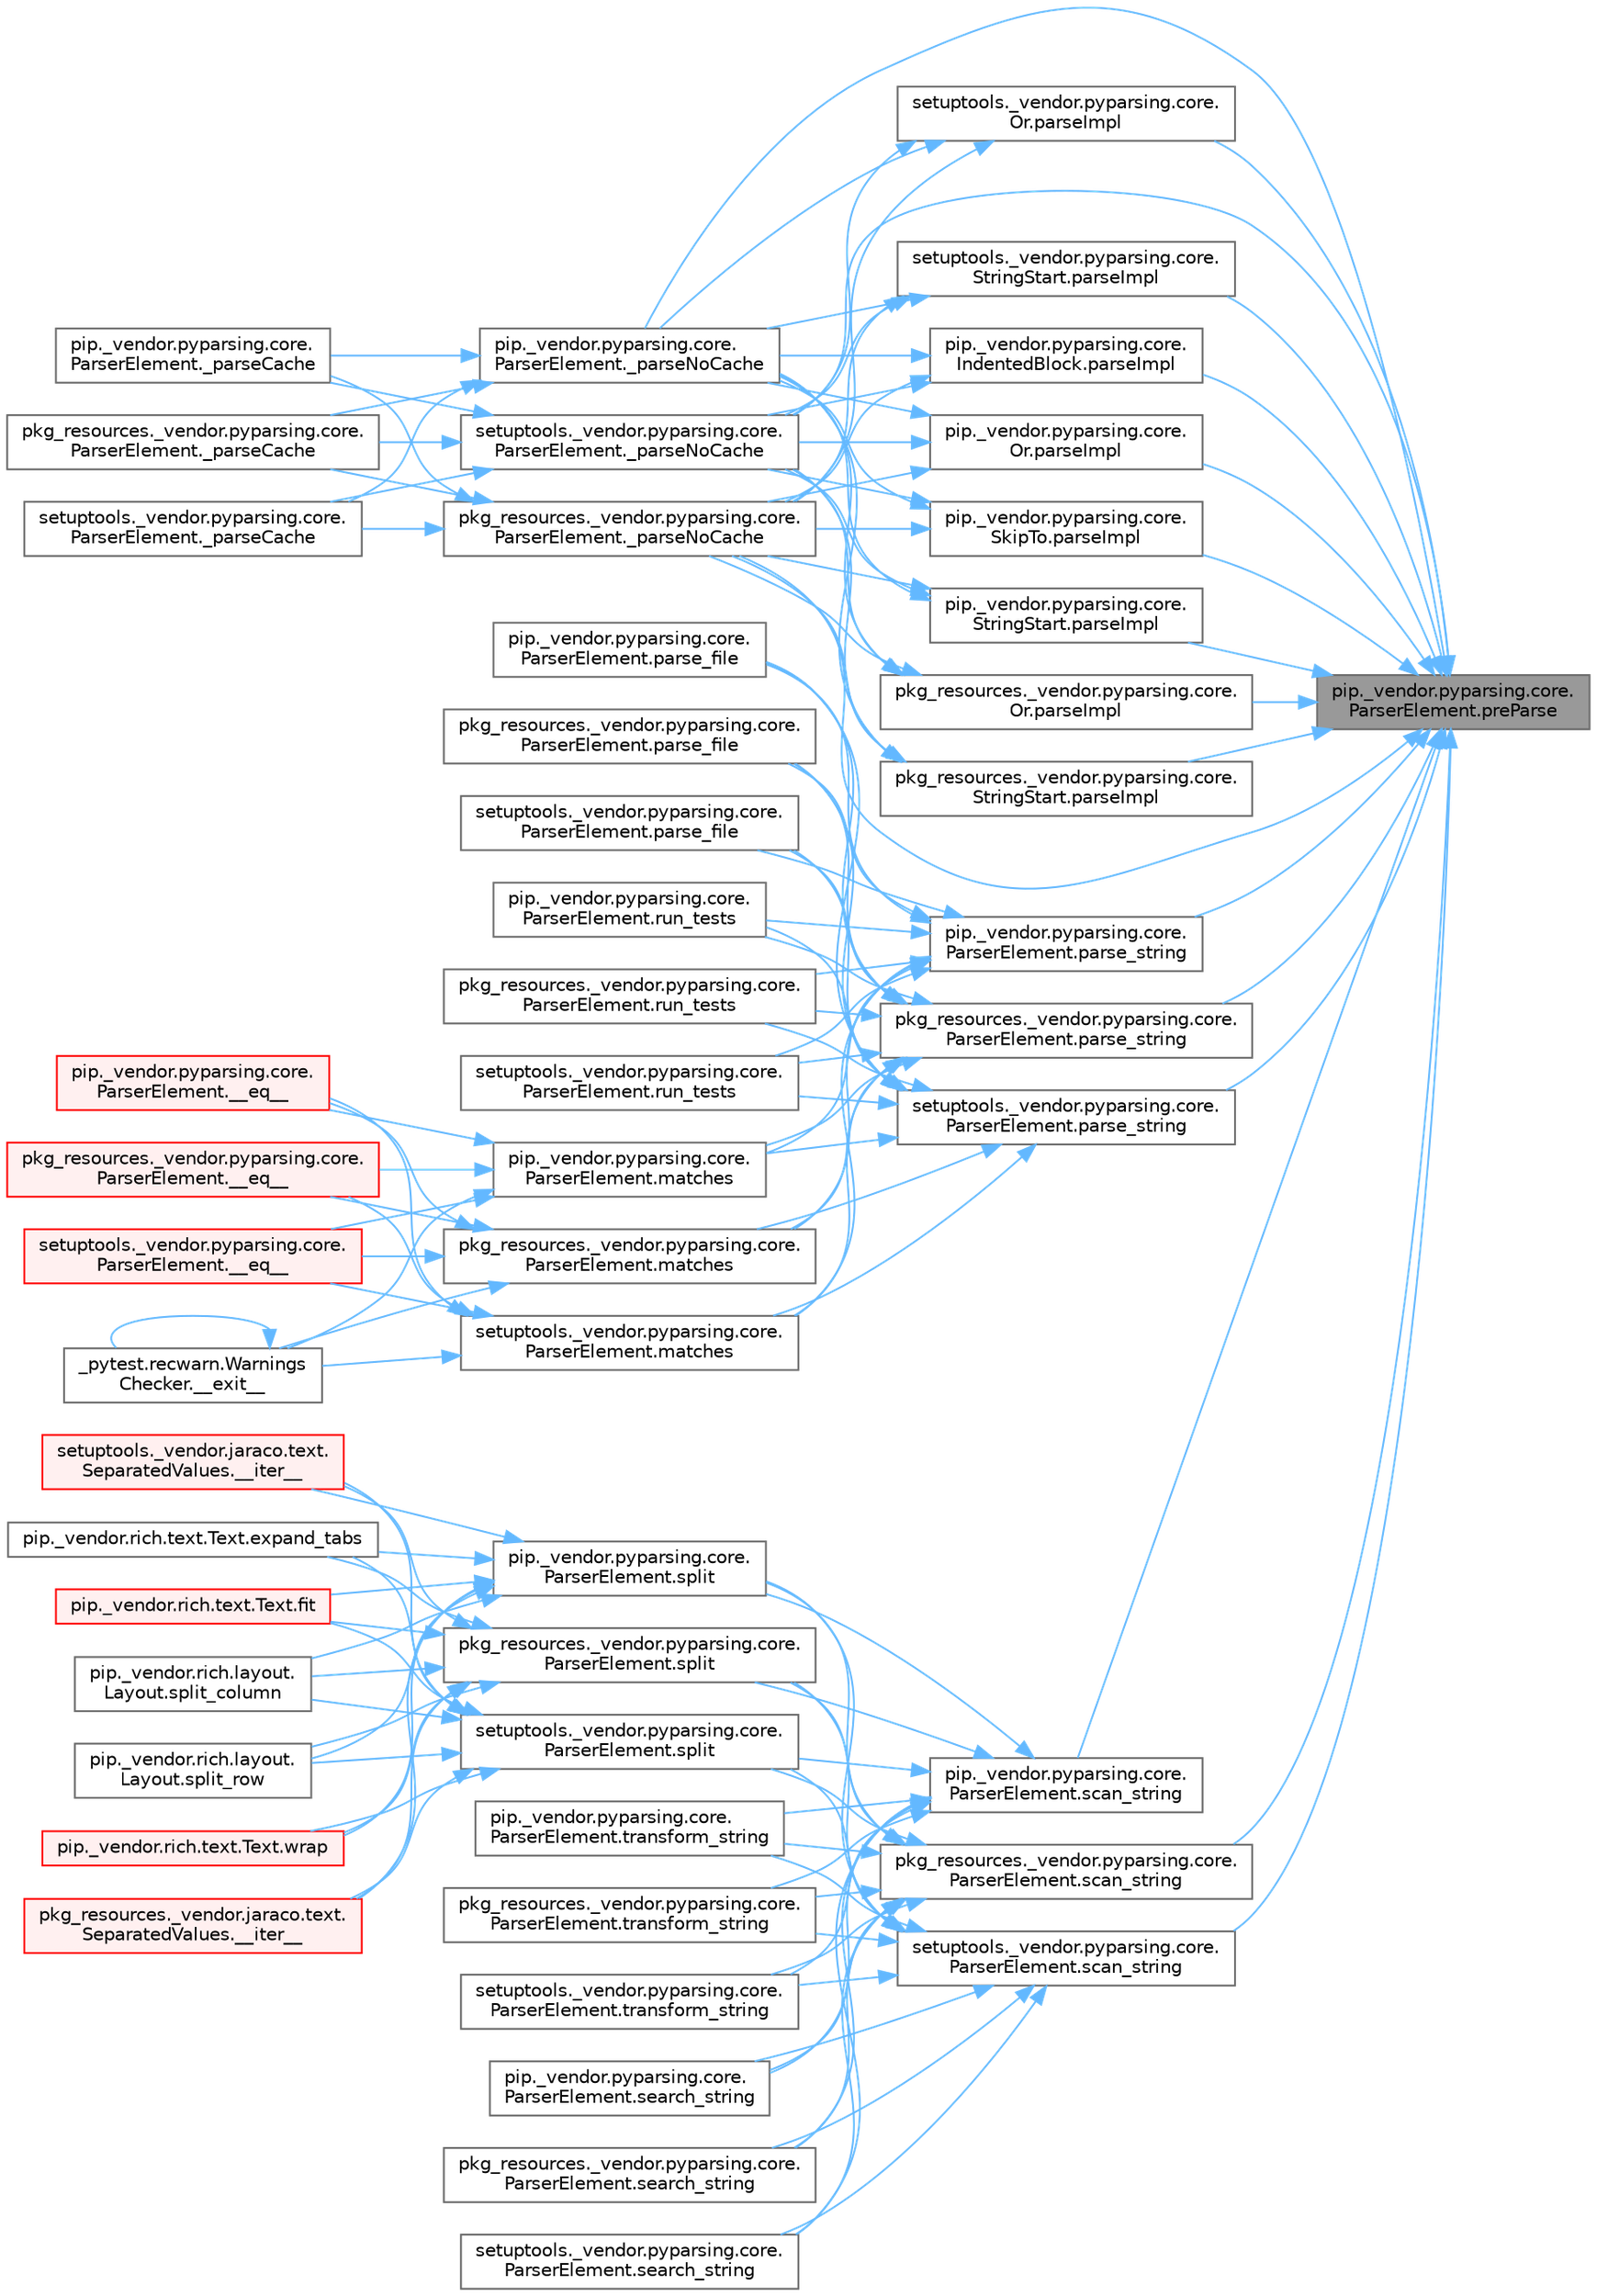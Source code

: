 digraph "pip._vendor.pyparsing.core.ParserElement.preParse"
{
 // LATEX_PDF_SIZE
  bgcolor="transparent";
  edge [fontname=Helvetica,fontsize=10,labelfontname=Helvetica,labelfontsize=10];
  node [fontname=Helvetica,fontsize=10,shape=box,height=0.2,width=0.4];
  rankdir="RL";
  Node1 [id="Node000001",label="pip._vendor.pyparsing.core.\lParserElement.preParse",height=0.2,width=0.4,color="gray40", fillcolor="grey60", style="filled", fontcolor="black",tooltip=" "];
  Node1 -> Node2 [id="edge1_Node000001_Node000002",dir="back",color="steelblue1",style="solid",tooltip=" "];
  Node2 [id="Node000002",label="pip._vendor.pyparsing.core.\lParserElement._parseNoCache",height=0.2,width=0.4,color="grey40", fillcolor="white", style="filled",URL="$classpip_1_1__vendor_1_1pyparsing_1_1core_1_1_parser_element.html#af319bff1f8ae463c29689bc902788e50",tooltip=" "];
  Node2 -> Node3 [id="edge2_Node000002_Node000003",dir="back",color="steelblue1",style="solid",tooltip=" "];
  Node3 [id="Node000003",label="pip._vendor.pyparsing.core.\lParserElement._parseCache",height=0.2,width=0.4,color="grey40", fillcolor="white", style="filled",URL="$classpip_1_1__vendor_1_1pyparsing_1_1core_1_1_parser_element.html#a5614d581e42d84b716b0dcab98157c88",tooltip=" "];
  Node2 -> Node4 [id="edge3_Node000002_Node000004",dir="back",color="steelblue1",style="solid",tooltip=" "];
  Node4 [id="Node000004",label="pkg_resources._vendor.pyparsing.core.\lParserElement._parseCache",height=0.2,width=0.4,color="grey40", fillcolor="white", style="filled",URL="$classpkg__resources_1_1__vendor_1_1pyparsing_1_1core_1_1_parser_element.html#a1a69c7785a92769109263bd940ab37ae",tooltip=" "];
  Node2 -> Node5 [id="edge4_Node000002_Node000005",dir="back",color="steelblue1",style="solid",tooltip=" "];
  Node5 [id="Node000005",label="setuptools._vendor.pyparsing.core.\lParserElement._parseCache",height=0.2,width=0.4,color="grey40", fillcolor="white", style="filled",URL="$classsetuptools_1_1__vendor_1_1pyparsing_1_1core_1_1_parser_element.html#aad2d74190c4edf9d86294fe1907cffba",tooltip=" "];
  Node1 -> Node6 [id="edge5_Node000001_Node000006",dir="back",color="steelblue1",style="solid",tooltip=" "];
  Node6 [id="Node000006",label="pkg_resources._vendor.pyparsing.core.\lParserElement._parseNoCache",height=0.2,width=0.4,color="grey40", fillcolor="white", style="filled",URL="$classpkg__resources_1_1__vendor_1_1pyparsing_1_1core_1_1_parser_element.html#ae74acbecf9daa6eccbb3c02112745915",tooltip=" "];
  Node6 -> Node3 [id="edge6_Node000006_Node000003",dir="back",color="steelblue1",style="solid",tooltip=" "];
  Node6 -> Node4 [id="edge7_Node000006_Node000004",dir="back",color="steelblue1",style="solid",tooltip=" "];
  Node6 -> Node5 [id="edge8_Node000006_Node000005",dir="back",color="steelblue1",style="solid",tooltip=" "];
  Node1 -> Node7 [id="edge9_Node000001_Node000007",dir="back",color="steelblue1",style="solid",tooltip=" "];
  Node7 [id="Node000007",label="setuptools._vendor.pyparsing.core.\lParserElement._parseNoCache",height=0.2,width=0.4,color="grey40", fillcolor="white", style="filled",URL="$classsetuptools_1_1__vendor_1_1pyparsing_1_1core_1_1_parser_element.html#ac87deeca77414208ea7ac3e6f23accc5",tooltip=" "];
  Node7 -> Node3 [id="edge10_Node000007_Node000003",dir="back",color="steelblue1",style="solid",tooltip=" "];
  Node7 -> Node4 [id="edge11_Node000007_Node000004",dir="back",color="steelblue1",style="solid",tooltip=" "];
  Node7 -> Node5 [id="edge12_Node000007_Node000005",dir="back",color="steelblue1",style="solid",tooltip=" "];
  Node1 -> Node8 [id="edge13_Node000001_Node000008",dir="back",color="steelblue1",style="solid",tooltip=" "];
  Node8 [id="Node000008",label="pip._vendor.pyparsing.core.\lParserElement.parse_string",height=0.2,width=0.4,color="grey40", fillcolor="white", style="filled",URL="$classpip_1_1__vendor_1_1pyparsing_1_1core_1_1_parser_element.html#ac17206f98799aeb9149ef0873423fb3d",tooltip=" "];
  Node8 -> Node9 [id="edge14_Node000008_Node000009",dir="back",color="steelblue1",style="solid",tooltip=" "];
  Node9 [id="Node000009",label="pip._vendor.pyparsing.core.\lParserElement.matches",height=0.2,width=0.4,color="grey40", fillcolor="white", style="filled",URL="$classpip_1_1__vendor_1_1pyparsing_1_1core_1_1_parser_element.html#a506dbc15b395eb36dc4f6cbc0fdf143a",tooltip=" "];
  Node9 -> Node10 [id="edge15_Node000009_Node000010",dir="back",color="steelblue1",style="solid",tooltip=" "];
  Node10 [id="Node000010",label="pip._vendor.pyparsing.core.\lParserElement.__eq__",height=0.2,width=0.4,color="red", fillcolor="#FFF0F0", style="filled",URL="$classpip_1_1__vendor_1_1pyparsing_1_1core_1_1_parser_element.html#a56ccd877aaaa23f3bf1adb7bcc0b46ec",tooltip=" "];
  Node9 -> Node19 [id="edge16_Node000009_Node000019",dir="back",color="steelblue1",style="solid",tooltip=" "];
  Node19 [id="Node000019",label="pkg_resources._vendor.pyparsing.core.\lParserElement.__eq__",height=0.2,width=0.4,color="red", fillcolor="#FFF0F0", style="filled",URL="$classpkg__resources_1_1__vendor_1_1pyparsing_1_1core_1_1_parser_element.html#a7a018d9eabb371a3a8cbeff784e873eb",tooltip=" "];
  Node9 -> Node20 [id="edge17_Node000009_Node000020",dir="back",color="steelblue1",style="solid",tooltip=" "];
  Node20 [id="Node000020",label="setuptools._vendor.pyparsing.core.\lParserElement.__eq__",height=0.2,width=0.4,color="red", fillcolor="#FFF0F0", style="filled",URL="$classsetuptools_1_1__vendor_1_1pyparsing_1_1core_1_1_parser_element.html#a2fba49725ed4d403a97bf0955a516d7a",tooltip=" "];
  Node9 -> Node21 [id="edge18_Node000009_Node000021",dir="back",color="steelblue1",style="solid",tooltip=" "];
  Node21 [id="Node000021",label="_pytest.recwarn.Warnings\lChecker.__exit__",height=0.2,width=0.4,color="grey40", fillcolor="white", style="filled",URL="$class__pytest_1_1recwarn_1_1_warnings_checker.html#adbd5f497538ea80f1d35b87e75c055a8",tooltip=" "];
  Node21 -> Node21 [id="edge19_Node000021_Node000021",dir="back",color="steelblue1",style="solid",tooltip=" "];
  Node8 -> Node22 [id="edge20_Node000008_Node000022",dir="back",color="steelblue1",style="solid",tooltip=" "];
  Node22 [id="Node000022",label="pkg_resources._vendor.pyparsing.core.\lParserElement.matches",height=0.2,width=0.4,color="grey40", fillcolor="white", style="filled",URL="$classpkg__resources_1_1__vendor_1_1pyparsing_1_1core_1_1_parser_element.html#a83b843cc10043a223825a7b6ee2bf3ed",tooltip=" "];
  Node22 -> Node10 [id="edge21_Node000022_Node000010",dir="back",color="steelblue1",style="solid",tooltip=" "];
  Node22 -> Node19 [id="edge22_Node000022_Node000019",dir="back",color="steelblue1",style="solid",tooltip=" "];
  Node22 -> Node20 [id="edge23_Node000022_Node000020",dir="back",color="steelblue1",style="solid",tooltip=" "];
  Node22 -> Node21 [id="edge24_Node000022_Node000021",dir="back",color="steelblue1",style="solid",tooltip=" "];
  Node8 -> Node23 [id="edge25_Node000008_Node000023",dir="back",color="steelblue1",style="solid",tooltip=" "];
  Node23 [id="Node000023",label="setuptools._vendor.pyparsing.core.\lParserElement.matches",height=0.2,width=0.4,color="grey40", fillcolor="white", style="filled",URL="$classsetuptools_1_1__vendor_1_1pyparsing_1_1core_1_1_parser_element.html#a340c5dbbc0054029fa245e398f694e14",tooltip=" "];
  Node23 -> Node10 [id="edge26_Node000023_Node000010",dir="back",color="steelblue1",style="solid",tooltip=" "];
  Node23 -> Node19 [id="edge27_Node000023_Node000019",dir="back",color="steelblue1",style="solid",tooltip=" "];
  Node23 -> Node20 [id="edge28_Node000023_Node000020",dir="back",color="steelblue1",style="solid",tooltip=" "];
  Node23 -> Node21 [id="edge29_Node000023_Node000021",dir="back",color="steelblue1",style="solid",tooltip=" "];
  Node8 -> Node24 [id="edge30_Node000008_Node000024",dir="back",color="steelblue1",style="solid",tooltip=" "];
  Node24 [id="Node000024",label="pip._vendor.pyparsing.core.\lParserElement.parse_file",height=0.2,width=0.4,color="grey40", fillcolor="white", style="filled",URL="$classpip_1_1__vendor_1_1pyparsing_1_1core_1_1_parser_element.html#a161e1fa167881e4e3fa9f26155612ed1",tooltip=" "];
  Node8 -> Node25 [id="edge31_Node000008_Node000025",dir="back",color="steelblue1",style="solid",tooltip=" "];
  Node25 [id="Node000025",label="pkg_resources._vendor.pyparsing.core.\lParserElement.parse_file",height=0.2,width=0.4,color="grey40", fillcolor="white", style="filled",URL="$classpkg__resources_1_1__vendor_1_1pyparsing_1_1core_1_1_parser_element.html#a4b7f81ada4824fcac02e6fae60e97154",tooltip=" "];
  Node8 -> Node26 [id="edge32_Node000008_Node000026",dir="back",color="steelblue1",style="solid",tooltip=" "];
  Node26 [id="Node000026",label="setuptools._vendor.pyparsing.core.\lParserElement.parse_file",height=0.2,width=0.4,color="grey40", fillcolor="white", style="filled",URL="$classsetuptools_1_1__vendor_1_1pyparsing_1_1core_1_1_parser_element.html#a8f9b8fccb7fc5a55bc10cb3ab46cf419",tooltip=" "];
  Node8 -> Node27 [id="edge33_Node000008_Node000027",dir="back",color="steelblue1",style="solid",tooltip=" "];
  Node27 [id="Node000027",label="pip._vendor.pyparsing.core.\lParserElement.run_tests",height=0.2,width=0.4,color="grey40", fillcolor="white", style="filled",URL="$classpip_1_1__vendor_1_1pyparsing_1_1core_1_1_parser_element.html#a35107e02c57a82575247354b2ffe5d63",tooltip=" "];
  Node8 -> Node28 [id="edge34_Node000008_Node000028",dir="back",color="steelblue1",style="solid",tooltip=" "];
  Node28 [id="Node000028",label="pkg_resources._vendor.pyparsing.core.\lParserElement.run_tests",height=0.2,width=0.4,color="grey40", fillcolor="white", style="filled",URL="$classpkg__resources_1_1__vendor_1_1pyparsing_1_1core_1_1_parser_element.html#a10e2c2c94b6bedd4a9bac706beb1f8e4",tooltip=" "];
  Node8 -> Node29 [id="edge35_Node000008_Node000029",dir="back",color="steelblue1",style="solid",tooltip=" "];
  Node29 [id="Node000029",label="setuptools._vendor.pyparsing.core.\lParserElement.run_tests",height=0.2,width=0.4,color="grey40", fillcolor="white", style="filled",URL="$classsetuptools_1_1__vendor_1_1pyparsing_1_1core_1_1_parser_element.html#a67d4875fb1c02837aae5bb1e763532ba",tooltip=" "];
  Node1 -> Node30 [id="edge36_Node000001_Node000030",dir="back",color="steelblue1",style="solid",tooltip=" "];
  Node30 [id="Node000030",label="pkg_resources._vendor.pyparsing.core.\lParserElement.parse_string",height=0.2,width=0.4,color="grey40", fillcolor="white", style="filled",URL="$classpkg__resources_1_1__vendor_1_1pyparsing_1_1core_1_1_parser_element.html#a8c3e947b9af4425a1b7f4c8db034a549",tooltip=" "];
  Node30 -> Node9 [id="edge37_Node000030_Node000009",dir="back",color="steelblue1",style="solid",tooltip=" "];
  Node30 -> Node22 [id="edge38_Node000030_Node000022",dir="back",color="steelblue1",style="solid",tooltip=" "];
  Node30 -> Node23 [id="edge39_Node000030_Node000023",dir="back",color="steelblue1",style="solid",tooltip=" "];
  Node30 -> Node24 [id="edge40_Node000030_Node000024",dir="back",color="steelblue1",style="solid",tooltip=" "];
  Node30 -> Node25 [id="edge41_Node000030_Node000025",dir="back",color="steelblue1",style="solid",tooltip=" "];
  Node30 -> Node26 [id="edge42_Node000030_Node000026",dir="back",color="steelblue1",style="solid",tooltip=" "];
  Node30 -> Node27 [id="edge43_Node000030_Node000027",dir="back",color="steelblue1",style="solid",tooltip=" "];
  Node30 -> Node28 [id="edge44_Node000030_Node000028",dir="back",color="steelblue1",style="solid",tooltip=" "];
  Node30 -> Node29 [id="edge45_Node000030_Node000029",dir="back",color="steelblue1",style="solid",tooltip=" "];
  Node1 -> Node31 [id="edge46_Node000001_Node000031",dir="back",color="steelblue1",style="solid",tooltip=" "];
  Node31 [id="Node000031",label="setuptools._vendor.pyparsing.core.\lParserElement.parse_string",height=0.2,width=0.4,color="grey40", fillcolor="white", style="filled",URL="$classsetuptools_1_1__vendor_1_1pyparsing_1_1core_1_1_parser_element.html#a4bceb4c6190dd0bd2ea4c6ef9e8fe6f9",tooltip=" "];
  Node31 -> Node9 [id="edge47_Node000031_Node000009",dir="back",color="steelblue1",style="solid",tooltip=" "];
  Node31 -> Node22 [id="edge48_Node000031_Node000022",dir="back",color="steelblue1",style="solid",tooltip=" "];
  Node31 -> Node23 [id="edge49_Node000031_Node000023",dir="back",color="steelblue1",style="solid",tooltip=" "];
  Node31 -> Node24 [id="edge50_Node000031_Node000024",dir="back",color="steelblue1",style="solid",tooltip=" "];
  Node31 -> Node25 [id="edge51_Node000031_Node000025",dir="back",color="steelblue1",style="solid",tooltip=" "];
  Node31 -> Node26 [id="edge52_Node000031_Node000026",dir="back",color="steelblue1",style="solid",tooltip=" "];
  Node31 -> Node27 [id="edge53_Node000031_Node000027",dir="back",color="steelblue1",style="solid",tooltip=" "];
  Node31 -> Node28 [id="edge54_Node000031_Node000028",dir="back",color="steelblue1",style="solid",tooltip=" "];
  Node31 -> Node29 [id="edge55_Node000031_Node000029",dir="back",color="steelblue1",style="solid",tooltip=" "];
  Node1 -> Node32 [id="edge56_Node000001_Node000032",dir="back",color="steelblue1",style="solid",tooltip=" "];
  Node32 [id="Node000032",label="pip._vendor.pyparsing.core.\lIndentedBlock.parseImpl",height=0.2,width=0.4,color="grey40", fillcolor="white", style="filled",URL="$classpip_1_1__vendor_1_1pyparsing_1_1core_1_1_indented_block.html#a614f358d7124fbd85f4750694b700605",tooltip=" "];
  Node32 -> Node2 [id="edge57_Node000032_Node000002",dir="back",color="steelblue1",style="solid",tooltip=" "];
  Node32 -> Node6 [id="edge58_Node000032_Node000006",dir="back",color="steelblue1",style="solid",tooltip=" "];
  Node32 -> Node7 [id="edge59_Node000032_Node000007",dir="back",color="steelblue1",style="solid",tooltip=" "];
  Node1 -> Node33 [id="edge60_Node000001_Node000033",dir="back",color="steelblue1",style="solid",tooltip=" "];
  Node33 [id="Node000033",label="pip._vendor.pyparsing.core.\lOr.parseImpl",height=0.2,width=0.4,color="grey40", fillcolor="white", style="filled",URL="$classpip_1_1__vendor_1_1pyparsing_1_1core_1_1_or.html#aa87fa541bf2e82791e105dbf64c79958",tooltip=" "];
  Node33 -> Node2 [id="edge61_Node000033_Node000002",dir="back",color="steelblue1",style="solid",tooltip=" "];
  Node33 -> Node6 [id="edge62_Node000033_Node000006",dir="back",color="steelblue1",style="solid",tooltip=" "];
  Node33 -> Node7 [id="edge63_Node000033_Node000007",dir="back",color="steelblue1",style="solid",tooltip=" "];
  Node1 -> Node34 [id="edge64_Node000001_Node000034",dir="back",color="steelblue1",style="solid",tooltip=" "];
  Node34 [id="Node000034",label="pip._vendor.pyparsing.core.\lSkipTo.parseImpl",height=0.2,width=0.4,color="grey40", fillcolor="white", style="filled",URL="$classpip_1_1__vendor_1_1pyparsing_1_1core_1_1_skip_to.html#affdf1659343a347cd9853247ed2cfc37",tooltip=" "];
  Node34 -> Node2 [id="edge65_Node000034_Node000002",dir="back",color="steelblue1",style="solid",tooltip=" "];
  Node34 -> Node6 [id="edge66_Node000034_Node000006",dir="back",color="steelblue1",style="solid",tooltip=" "];
  Node34 -> Node7 [id="edge67_Node000034_Node000007",dir="back",color="steelblue1",style="solid",tooltip=" "];
  Node1 -> Node35 [id="edge68_Node000001_Node000035",dir="back",color="steelblue1",style="solid",tooltip=" "];
  Node35 [id="Node000035",label="pip._vendor.pyparsing.core.\lStringStart.parseImpl",height=0.2,width=0.4,color="grey40", fillcolor="white", style="filled",URL="$classpip_1_1__vendor_1_1pyparsing_1_1core_1_1_string_start.html#ade7d9a10260522396b9756347737ec21",tooltip=" "];
  Node35 -> Node2 [id="edge69_Node000035_Node000002",dir="back",color="steelblue1",style="solid",tooltip=" "];
  Node35 -> Node6 [id="edge70_Node000035_Node000006",dir="back",color="steelblue1",style="solid",tooltip=" "];
  Node35 -> Node7 [id="edge71_Node000035_Node000007",dir="back",color="steelblue1",style="solid",tooltip=" "];
  Node1 -> Node36 [id="edge72_Node000001_Node000036",dir="back",color="steelblue1",style="solid",tooltip=" "];
  Node36 [id="Node000036",label="pkg_resources._vendor.pyparsing.core.\lOr.parseImpl",height=0.2,width=0.4,color="grey40", fillcolor="white", style="filled",URL="$classpkg__resources_1_1__vendor_1_1pyparsing_1_1core_1_1_or.html#ac0f75d008ee21a51ac9335d208258709",tooltip=" "];
  Node36 -> Node2 [id="edge73_Node000036_Node000002",dir="back",color="steelblue1",style="solid",tooltip=" "];
  Node36 -> Node6 [id="edge74_Node000036_Node000006",dir="back",color="steelblue1",style="solid",tooltip=" "];
  Node36 -> Node7 [id="edge75_Node000036_Node000007",dir="back",color="steelblue1",style="solid",tooltip=" "];
  Node1 -> Node37 [id="edge76_Node000001_Node000037",dir="back",color="steelblue1",style="solid",tooltip=" "];
  Node37 [id="Node000037",label="pkg_resources._vendor.pyparsing.core.\lStringStart.parseImpl",height=0.2,width=0.4,color="grey40", fillcolor="white", style="filled",URL="$classpkg__resources_1_1__vendor_1_1pyparsing_1_1core_1_1_string_start.html#a1a21abfeee7fd1a296470cf986211dfb",tooltip=" "];
  Node37 -> Node2 [id="edge77_Node000037_Node000002",dir="back",color="steelblue1",style="solid",tooltip=" "];
  Node37 -> Node6 [id="edge78_Node000037_Node000006",dir="back",color="steelblue1",style="solid",tooltip=" "];
  Node37 -> Node7 [id="edge79_Node000037_Node000007",dir="back",color="steelblue1",style="solid",tooltip=" "];
  Node1 -> Node38 [id="edge80_Node000001_Node000038",dir="back",color="steelblue1",style="solid",tooltip=" "];
  Node38 [id="Node000038",label="setuptools._vendor.pyparsing.core.\lOr.parseImpl",height=0.2,width=0.4,color="grey40", fillcolor="white", style="filled",URL="$classsetuptools_1_1__vendor_1_1pyparsing_1_1core_1_1_or.html#a1048310b5490fae52af640ad0c0e8713",tooltip=" "];
  Node38 -> Node2 [id="edge81_Node000038_Node000002",dir="back",color="steelblue1",style="solid",tooltip=" "];
  Node38 -> Node6 [id="edge82_Node000038_Node000006",dir="back",color="steelblue1",style="solid",tooltip=" "];
  Node38 -> Node7 [id="edge83_Node000038_Node000007",dir="back",color="steelblue1",style="solid",tooltip=" "];
  Node1 -> Node39 [id="edge84_Node000001_Node000039",dir="back",color="steelblue1",style="solid",tooltip=" "];
  Node39 [id="Node000039",label="setuptools._vendor.pyparsing.core.\lStringStart.parseImpl",height=0.2,width=0.4,color="grey40", fillcolor="white", style="filled",URL="$classsetuptools_1_1__vendor_1_1pyparsing_1_1core_1_1_string_start.html#a9da67c63addf96d553d7b5bb1cf85907",tooltip=" "];
  Node39 -> Node2 [id="edge85_Node000039_Node000002",dir="back",color="steelblue1",style="solid",tooltip=" "];
  Node39 -> Node6 [id="edge86_Node000039_Node000006",dir="back",color="steelblue1",style="solid",tooltip=" "];
  Node39 -> Node7 [id="edge87_Node000039_Node000007",dir="back",color="steelblue1",style="solid",tooltip=" "];
  Node1 -> Node40 [id="edge88_Node000001_Node000040",dir="back",color="steelblue1",style="solid",tooltip=" "];
  Node40 [id="Node000040",label="pip._vendor.pyparsing.core.\lParserElement.scan_string",height=0.2,width=0.4,color="grey40", fillcolor="white", style="filled",URL="$classpip_1_1__vendor_1_1pyparsing_1_1core_1_1_parser_element.html#a0a066b31d55597f3b2ac426eab0ef7a8",tooltip=" "];
  Node40 -> Node41 [id="edge89_Node000040_Node000041",dir="back",color="steelblue1",style="solid",tooltip=" "];
  Node41 [id="Node000041",label="pip._vendor.pyparsing.core.\lParserElement.search_string",height=0.2,width=0.4,color="grey40", fillcolor="white", style="filled",URL="$classpip_1_1__vendor_1_1pyparsing_1_1core_1_1_parser_element.html#a5a83c9e97aad458cf36ecb2cbc451703",tooltip=" "];
  Node40 -> Node42 [id="edge90_Node000040_Node000042",dir="back",color="steelblue1",style="solid",tooltip=" "];
  Node42 [id="Node000042",label="pkg_resources._vendor.pyparsing.core.\lParserElement.search_string",height=0.2,width=0.4,color="grey40", fillcolor="white", style="filled",URL="$classpkg__resources_1_1__vendor_1_1pyparsing_1_1core_1_1_parser_element.html#a4b5b9d98014537f14aa58afb241fb421",tooltip=" "];
  Node40 -> Node43 [id="edge91_Node000040_Node000043",dir="back",color="steelblue1",style="solid",tooltip=" "];
  Node43 [id="Node000043",label="setuptools._vendor.pyparsing.core.\lParserElement.search_string",height=0.2,width=0.4,color="grey40", fillcolor="white", style="filled",URL="$classsetuptools_1_1__vendor_1_1pyparsing_1_1core_1_1_parser_element.html#afd39623fe4bffcc694a482c83b93fd06",tooltip=" "];
  Node40 -> Node44 [id="edge92_Node000040_Node000044",dir="back",color="steelblue1",style="solid",tooltip=" "];
  Node44 [id="Node000044",label="pip._vendor.pyparsing.core.\lParserElement.split",height=0.2,width=0.4,color="grey40", fillcolor="white", style="filled",URL="$classpip_1_1__vendor_1_1pyparsing_1_1core_1_1_parser_element.html#a4d8b15e96c35f49dd311c05519c05b48",tooltip=" "];
  Node44 -> Node45 [id="edge93_Node000044_Node000045",dir="back",color="steelblue1",style="solid",tooltip=" "];
  Node45 [id="Node000045",label="pkg_resources._vendor.jaraco.text.\lSeparatedValues.__iter__",height=0.2,width=0.4,color="red", fillcolor="#FFF0F0", style="filled",URL="$classpkg__resources_1_1__vendor_1_1jaraco_1_1text_1_1_separated_values.html#ae665618e2d60d71ccc38017f931e77c0",tooltip=" "];
  Node44 -> Node48 [id="edge94_Node000044_Node000048",dir="back",color="steelblue1",style="solid",tooltip=" "];
  Node48 [id="Node000048",label="setuptools._vendor.jaraco.text.\lSeparatedValues.__iter__",height=0.2,width=0.4,color="red", fillcolor="#FFF0F0", style="filled",URL="$classsetuptools_1_1__vendor_1_1jaraco_1_1text_1_1_separated_values.html#a386e671741e35885b3566fcdabc8d893",tooltip=" "];
  Node44 -> Node49 [id="edge95_Node000044_Node000049",dir="back",color="steelblue1",style="solid",tooltip=" "];
  Node49 [id="Node000049",label="pip._vendor.rich.text.Text.expand_tabs",height=0.2,width=0.4,color="grey40", fillcolor="white", style="filled",URL="$classpip_1_1__vendor_1_1rich_1_1text_1_1_text.html#ad9f65ecb5a2b9b55648d525a0a58c947",tooltip=" "];
  Node44 -> Node50 [id="edge96_Node000044_Node000050",dir="back",color="steelblue1",style="solid",tooltip=" "];
  Node50 [id="Node000050",label="pip._vendor.rich.text.Text.fit",height=0.2,width=0.4,color="red", fillcolor="#FFF0F0", style="filled",URL="$classpip_1_1__vendor_1_1rich_1_1text_1_1_text.html#a1adda7f6546fb3592d473f95d0ca17b2",tooltip=" "];
  Node44 -> Node52 [id="edge97_Node000044_Node000052",dir="back",color="steelblue1",style="solid",tooltip=" "];
  Node52 [id="Node000052",label="pip._vendor.rich.layout.\lLayout.split_column",height=0.2,width=0.4,color="grey40", fillcolor="white", style="filled",URL="$classpip_1_1__vendor_1_1rich_1_1layout_1_1_layout.html#a69f88aaf1450a946026f16620d205fa4",tooltip=" "];
  Node44 -> Node53 [id="edge98_Node000044_Node000053",dir="back",color="steelblue1",style="solid",tooltip=" "];
  Node53 [id="Node000053",label="pip._vendor.rich.layout.\lLayout.split_row",height=0.2,width=0.4,color="grey40", fillcolor="white", style="filled",URL="$classpip_1_1__vendor_1_1rich_1_1layout_1_1_layout.html#a53ef6123a224b46255a62eb4e02a506e",tooltip=" "];
  Node44 -> Node54 [id="edge99_Node000044_Node000054",dir="back",color="steelblue1",style="solid",tooltip=" "];
  Node54 [id="Node000054",label="pip._vendor.rich.text.Text.wrap",height=0.2,width=0.4,color="red", fillcolor="#FFF0F0", style="filled",URL="$classpip_1_1__vendor_1_1rich_1_1text_1_1_text.html#a1b5e03c8ff260ff99dd5cbf8ff675dd1",tooltip=" "];
  Node40 -> Node3208 [id="edge100_Node000040_Node003208",dir="back",color="steelblue1",style="solid",tooltip=" "];
  Node3208 [id="Node003208",label="pkg_resources._vendor.pyparsing.core.\lParserElement.split",height=0.2,width=0.4,color="grey40", fillcolor="white", style="filled",URL="$classpkg__resources_1_1__vendor_1_1pyparsing_1_1core_1_1_parser_element.html#a194801602eaab7fd2483d6a6ef7335b7",tooltip=" "];
  Node3208 -> Node45 [id="edge101_Node003208_Node000045",dir="back",color="steelblue1",style="solid",tooltip=" "];
  Node3208 -> Node48 [id="edge102_Node003208_Node000048",dir="back",color="steelblue1",style="solid",tooltip=" "];
  Node3208 -> Node49 [id="edge103_Node003208_Node000049",dir="back",color="steelblue1",style="solid",tooltip=" "];
  Node3208 -> Node50 [id="edge104_Node003208_Node000050",dir="back",color="steelblue1",style="solid",tooltip=" "];
  Node3208 -> Node52 [id="edge105_Node003208_Node000052",dir="back",color="steelblue1",style="solid",tooltip=" "];
  Node3208 -> Node53 [id="edge106_Node003208_Node000053",dir="back",color="steelblue1",style="solid",tooltip=" "];
  Node3208 -> Node54 [id="edge107_Node003208_Node000054",dir="back",color="steelblue1",style="solid",tooltip=" "];
  Node40 -> Node3209 [id="edge108_Node000040_Node003209",dir="back",color="steelblue1",style="solid",tooltip=" "];
  Node3209 [id="Node003209",label="setuptools._vendor.pyparsing.core.\lParserElement.split",height=0.2,width=0.4,color="grey40", fillcolor="white", style="filled",URL="$classsetuptools_1_1__vendor_1_1pyparsing_1_1core_1_1_parser_element.html#a851b91f91735a7984ff943924b8f5e53",tooltip=" "];
  Node3209 -> Node45 [id="edge109_Node003209_Node000045",dir="back",color="steelblue1",style="solid",tooltip=" "];
  Node3209 -> Node48 [id="edge110_Node003209_Node000048",dir="back",color="steelblue1",style="solid",tooltip=" "];
  Node3209 -> Node49 [id="edge111_Node003209_Node000049",dir="back",color="steelblue1",style="solid",tooltip=" "];
  Node3209 -> Node50 [id="edge112_Node003209_Node000050",dir="back",color="steelblue1",style="solid",tooltip=" "];
  Node3209 -> Node52 [id="edge113_Node003209_Node000052",dir="back",color="steelblue1",style="solid",tooltip=" "];
  Node3209 -> Node53 [id="edge114_Node003209_Node000053",dir="back",color="steelblue1",style="solid",tooltip=" "];
  Node3209 -> Node54 [id="edge115_Node003209_Node000054",dir="back",color="steelblue1",style="solid",tooltip=" "];
  Node40 -> Node3210 [id="edge116_Node000040_Node003210",dir="back",color="steelblue1",style="solid",tooltip=" "];
  Node3210 [id="Node003210",label="pip._vendor.pyparsing.core.\lParserElement.transform_string",height=0.2,width=0.4,color="grey40", fillcolor="white", style="filled",URL="$classpip_1_1__vendor_1_1pyparsing_1_1core_1_1_parser_element.html#a566e130123a0445b27338a6e3ec60f19",tooltip=" "];
  Node40 -> Node3211 [id="edge117_Node000040_Node003211",dir="back",color="steelblue1",style="solid",tooltip=" "];
  Node3211 [id="Node003211",label="pkg_resources._vendor.pyparsing.core.\lParserElement.transform_string",height=0.2,width=0.4,color="grey40", fillcolor="white", style="filled",URL="$classpkg__resources_1_1__vendor_1_1pyparsing_1_1core_1_1_parser_element.html#a71a727a6ccd055ebf3c32601140ed804",tooltip=" "];
  Node40 -> Node3212 [id="edge118_Node000040_Node003212",dir="back",color="steelblue1",style="solid",tooltip=" "];
  Node3212 [id="Node003212",label="setuptools._vendor.pyparsing.core.\lParserElement.transform_string",height=0.2,width=0.4,color="grey40", fillcolor="white", style="filled",URL="$classsetuptools_1_1__vendor_1_1pyparsing_1_1core_1_1_parser_element.html#a23d5d123f33508735ec8eefe96840071",tooltip=" "];
  Node1 -> Node3213 [id="edge119_Node000001_Node003213",dir="back",color="steelblue1",style="solid",tooltip=" "];
  Node3213 [id="Node003213",label="pkg_resources._vendor.pyparsing.core.\lParserElement.scan_string",height=0.2,width=0.4,color="grey40", fillcolor="white", style="filled",URL="$classpkg__resources_1_1__vendor_1_1pyparsing_1_1core_1_1_parser_element.html#a72c2c28e4b4d308fb917b19795da3b31",tooltip=" "];
  Node3213 -> Node41 [id="edge120_Node003213_Node000041",dir="back",color="steelblue1",style="solid",tooltip=" "];
  Node3213 -> Node42 [id="edge121_Node003213_Node000042",dir="back",color="steelblue1",style="solid",tooltip=" "];
  Node3213 -> Node43 [id="edge122_Node003213_Node000043",dir="back",color="steelblue1",style="solid",tooltip=" "];
  Node3213 -> Node44 [id="edge123_Node003213_Node000044",dir="back",color="steelblue1",style="solid",tooltip=" "];
  Node3213 -> Node3208 [id="edge124_Node003213_Node003208",dir="back",color="steelblue1",style="solid",tooltip=" "];
  Node3213 -> Node3209 [id="edge125_Node003213_Node003209",dir="back",color="steelblue1",style="solid",tooltip=" "];
  Node3213 -> Node3210 [id="edge126_Node003213_Node003210",dir="back",color="steelblue1",style="solid",tooltip=" "];
  Node3213 -> Node3211 [id="edge127_Node003213_Node003211",dir="back",color="steelblue1",style="solid",tooltip=" "];
  Node3213 -> Node3212 [id="edge128_Node003213_Node003212",dir="back",color="steelblue1",style="solid",tooltip=" "];
  Node1 -> Node3214 [id="edge129_Node000001_Node003214",dir="back",color="steelblue1",style="solid",tooltip=" "];
  Node3214 [id="Node003214",label="setuptools._vendor.pyparsing.core.\lParserElement.scan_string",height=0.2,width=0.4,color="grey40", fillcolor="white", style="filled",URL="$classsetuptools_1_1__vendor_1_1pyparsing_1_1core_1_1_parser_element.html#a1e2aa4fc1e0debef9f876b7e1ccbfb62",tooltip=" "];
  Node3214 -> Node41 [id="edge130_Node003214_Node000041",dir="back",color="steelblue1",style="solid",tooltip=" "];
  Node3214 -> Node42 [id="edge131_Node003214_Node000042",dir="back",color="steelblue1",style="solid",tooltip=" "];
  Node3214 -> Node43 [id="edge132_Node003214_Node000043",dir="back",color="steelblue1",style="solid",tooltip=" "];
  Node3214 -> Node44 [id="edge133_Node003214_Node000044",dir="back",color="steelblue1",style="solid",tooltip=" "];
  Node3214 -> Node3208 [id="edge134_Node003214_Node003208",dir="back",color="steelblue1",style="solid",tooltip=" "];
  Node3214 -> Node3209 [id="edge135_Node003214_Node003209",dir="back",color="steelblue1",style="solid",tooltip=" "];
  Node3214 -> Node3210 [id="edge136_Node003214_Node003210",dir="back",color="steelblue1",style="solid",tooltip=" "];
  Node3214 -> Node3211 [id="edge137_Node003214_Node003211",dir="back",color="steelblue1",style="solid",tooltip=" "];
  Node3214 -> Node3212 [id="edge138_Node003214_Node003212",dir="back",color="steelblue1",style="solid",tooltip=" "];
}
